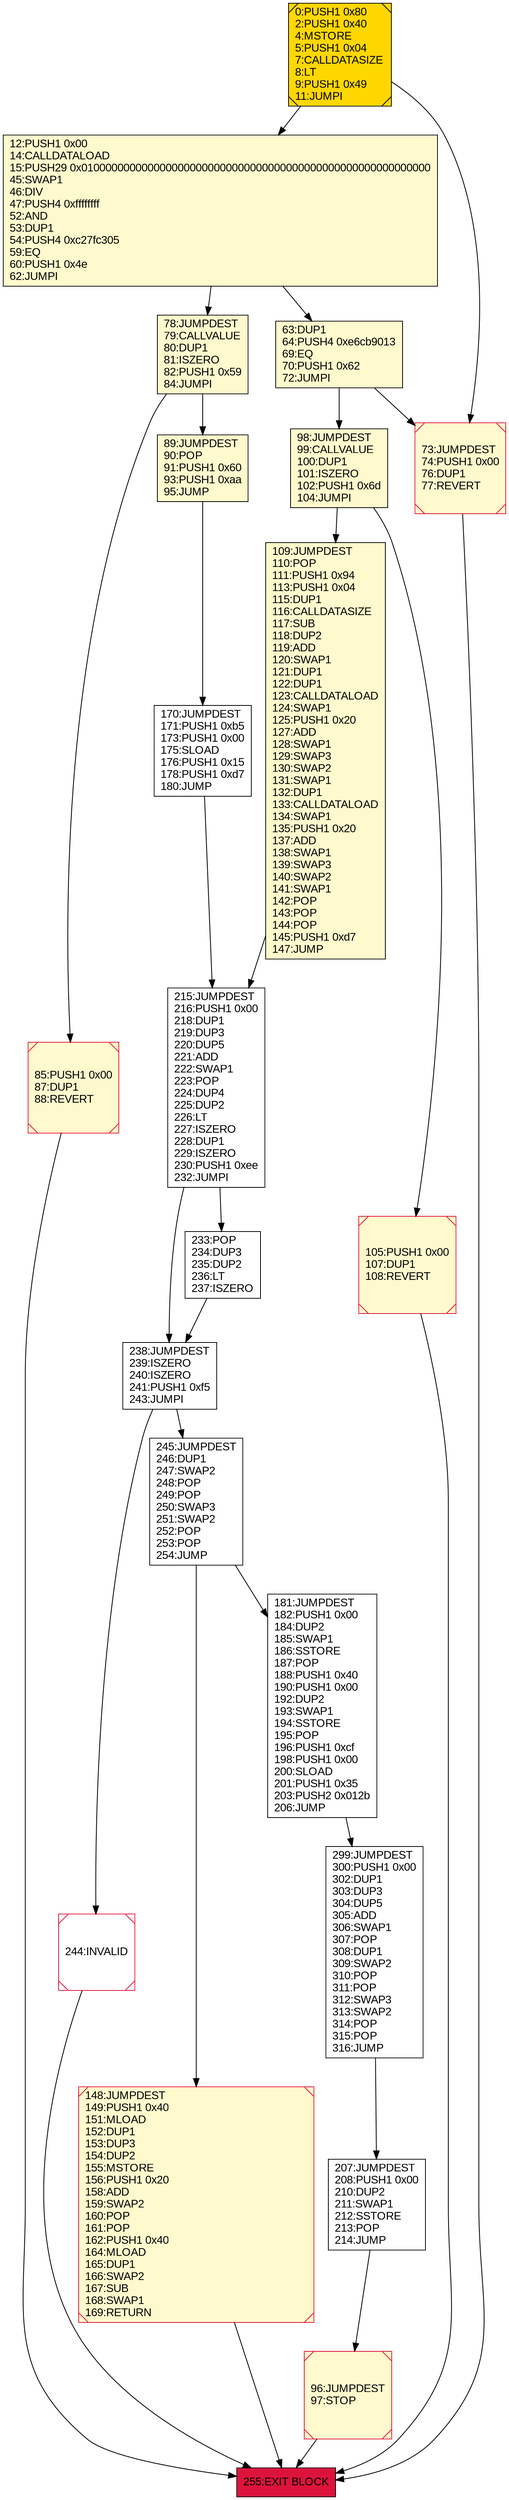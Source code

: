 digraph G {
	node [color=black fillcolor=white fontcolor=black fontname=arial shape=box style=filled]
	bgcolor=transparent
	rankdir=UD
	0 [label="0:PUSH1 0x80\l2:PUSH1 0x40\l4:MSTORE\l5:PUSH1 0x04\l7:CALLDATASIZE\l8:LT\l9:PUSH1 0x49\l11:JUMPI\l" fillcolor=gold shape=Msquare]
	12 [label="12:PUSH1 0x00\l14:CALLDATALOAD\l15:PUSH29 0x0100000000000000000000000000000000000000000000000000000000\l45:SWAP1\l46:DIV\l47:PUSH4 0xffffffff\l52:AND\l53:DUP1\l54:PUSH4 0xc27fc305\l59:EQ\l60:PUSH1 0x4e\l62:JUMPI\l" fillcolor=lemonchiffon]
	63 [label="63:DUP1\l64:PUSH4 0xe6cb9013\l69:EQ\l70:PUSH1 0x62\l72:JUMPI\l" fillcolor=lemonchiffon]
	73 [label="73:JUMPDEST\l74:PUSH1 0x00\l76:DUP1\l77:REVERT\l" color=crimson fillcolor=lemonchiffon shape=Msquare]
	78 [label="78:JUMPDEST\l79:CALLVALUE\l80:DUP1\l81:ISZERO\l82:PUSH1 0x59\l84:JUMPI\l" fillcolor=lemonchiffon]
	85 [label="85:PUSH1 0x00\l87:DUP1\l88:REVERT\l" color=crimson fillcolor=lemonchiffon shape=Msquare]
	89 [label="89:JUMPDEST\l90:POP\l91:PUSH1 0x60\l93:PUSH1 0xaa\l95:JUMP\l" fillcolor=lemonchiffon]
	96 [label="96:JUMPDEST\l97:STOP\l" color=crimson fillcolor=lemonchiffon shape=Msquare]
	98 [label="98:JUMPDEST\l99:CALLVALUE\l100:DUP1\l101:ISZERO\l102:PUSH1 0x6d\l104:JUMPI\l" fillcolor=lemonchiffon]
	105 [label="105:PUSH1 0x00\l107:DUP1\l108:REVERT\l" color=crimson fillcolor=lemonchiffon shape=Msquare]
	109 [label="109:JUMPDEST\l110:POP\l111:PUSH1 0x94\l113:PUSH1 0x04\l115:DUP1\l116:CALLDATASIZE\l117:SUB\l118:DUP2\l119:ADD\l120:SWAP1\l121:DUP1\l122:DUP1\l123:CALLDATALOAD\l124:SWAP1\l125:PUSH1 0x20\l127:ADD\l128:SWAP1\l129:SWAP3\l130:SWAP2\l131:SWAP1\l132:DUP1\l133:CALLDATALOAD\l134:SWAP1\l135:PUSH1 0x20\l137:ADD\l138:SWAP1\l139:SWAP3\l140:SWAP2\l141:SWAP1\l142:POP\l143:POP\l144:POP\l145:PUSH1 0xd7\l147:JUMP\l" fillcolor=lemonchiffon]
	148 [label="148:JUMPDEST\l149:PUSH1 0x40\l151:MLOAD\l152:DUP1\l153:DUP3\l154:DUP2\l155:MSTORE\l156:PUSH1 0x20\l158:ADD\l159:SWAP2\l160:POP\l161:POP\l162:PUSH1 0x40\l164:MLOAD\l165:DUP1\l166:SWAP2\l167:SUB\l168:SWAP1\l169:RETURN\l" color=crimson fillcolor=lemonchiffon shape=Msquare]
	170 [label="170:JUMPDEST\l171:PUSH1 0xb5\l173:PUSH1 0x00\l175:SLOAD\l176:PUSH1 0x15\l178:PUSH1 0xd7\l180:JUMP\l"]
	181 [label="181:JUMPDEST\l182:PUSH1 0x00\l184:DUP2\l185:SWAP1\l186:SSTORE\l187:POP\l188:PUSH1 0x40\l190:PUSH1 0x00\l192:DUP2\l193:SWAP1\l194:SSTORE\l195:POP\l196:PUSH1 0xcf\l198:PUSH1 0x00\l200:SLOAD\l201:PUSH1 0x35\l203:PUSH2 0x012b\l206:JUMP\l"]
	207 [label="207:JUMPDEST\l208:PUSH1 0x00\l210:DUP2\l211:SWAP1\l212:SSTORE\l213:POP\l214:JUMP\l"]
	215 [label="215:JUMPDEST\l216:PUSH1 0x00\l218:DUP1\l219:DUP3\l220:DUP5\l221:ADD\l222:SWAP1\l223:POP\l224:DUP4\l225:DUP2\l226:LT\l227:ISZERO\l228:DUP1\l229:ISZERO\l230:PUSH1 0xee\l232:JUMPI\l"]
	233 [label="233:POP\l234:DUP3\l235:DUP2\l236:LT\l237:ISZERO\l"]
	238 [label="238:JUMPDEST\l239:ISZERO\l240:ISZERO\l241:PUSH1 0xf5\l243:JUMPI\l"]
	244 [label="244:INVALID\l" color=crimson shape=Msquare]
	245 [label="245:JUMPDEST\l246:DUP1\l247:SWAP2\l248:POP\l249:POP\l250:SWAP3\l251:SWAP2\l252:POP\l253:POP\l254:JUMP\l"]
	255 [label="255:EXIT BLOCK\l" fillcolor=crimson]
	299 [label="299:JUMPDEST\l300:PUSH1 0x00\l302:DUP1\l303:DUP3\l304:DUP5\l305:ADD\l306:SWAP1\l307:POP\l308:DUP1\l309:SWAP2\l310:POP\l311:POP\l312:SWAP3\l313:SWAP2\l314:POP\l315:POP\l316:JUMP\l"]
	0 -> 73
	0 -> 12
	12 -> 78
	12 -> 63
	63 -> 98
	63 -> 73
	73 -> 255
	78 -> 89
	78 -> 85
	85 -> 255
	89 -> 170
	96 -> 255
	98 -> 109
	98 -> 105
	105 -> 255
	109 -> 215
	148 -> 255
	170 -> 215
	181 -> 299
	207 -> 96
	215 -> 238
	215 -> 233
	233 -> 238
	238 -> 245
	238 -> 244
	244 -> 255
	245 -> 148
	245 -> 181
	299 -> 207
}
